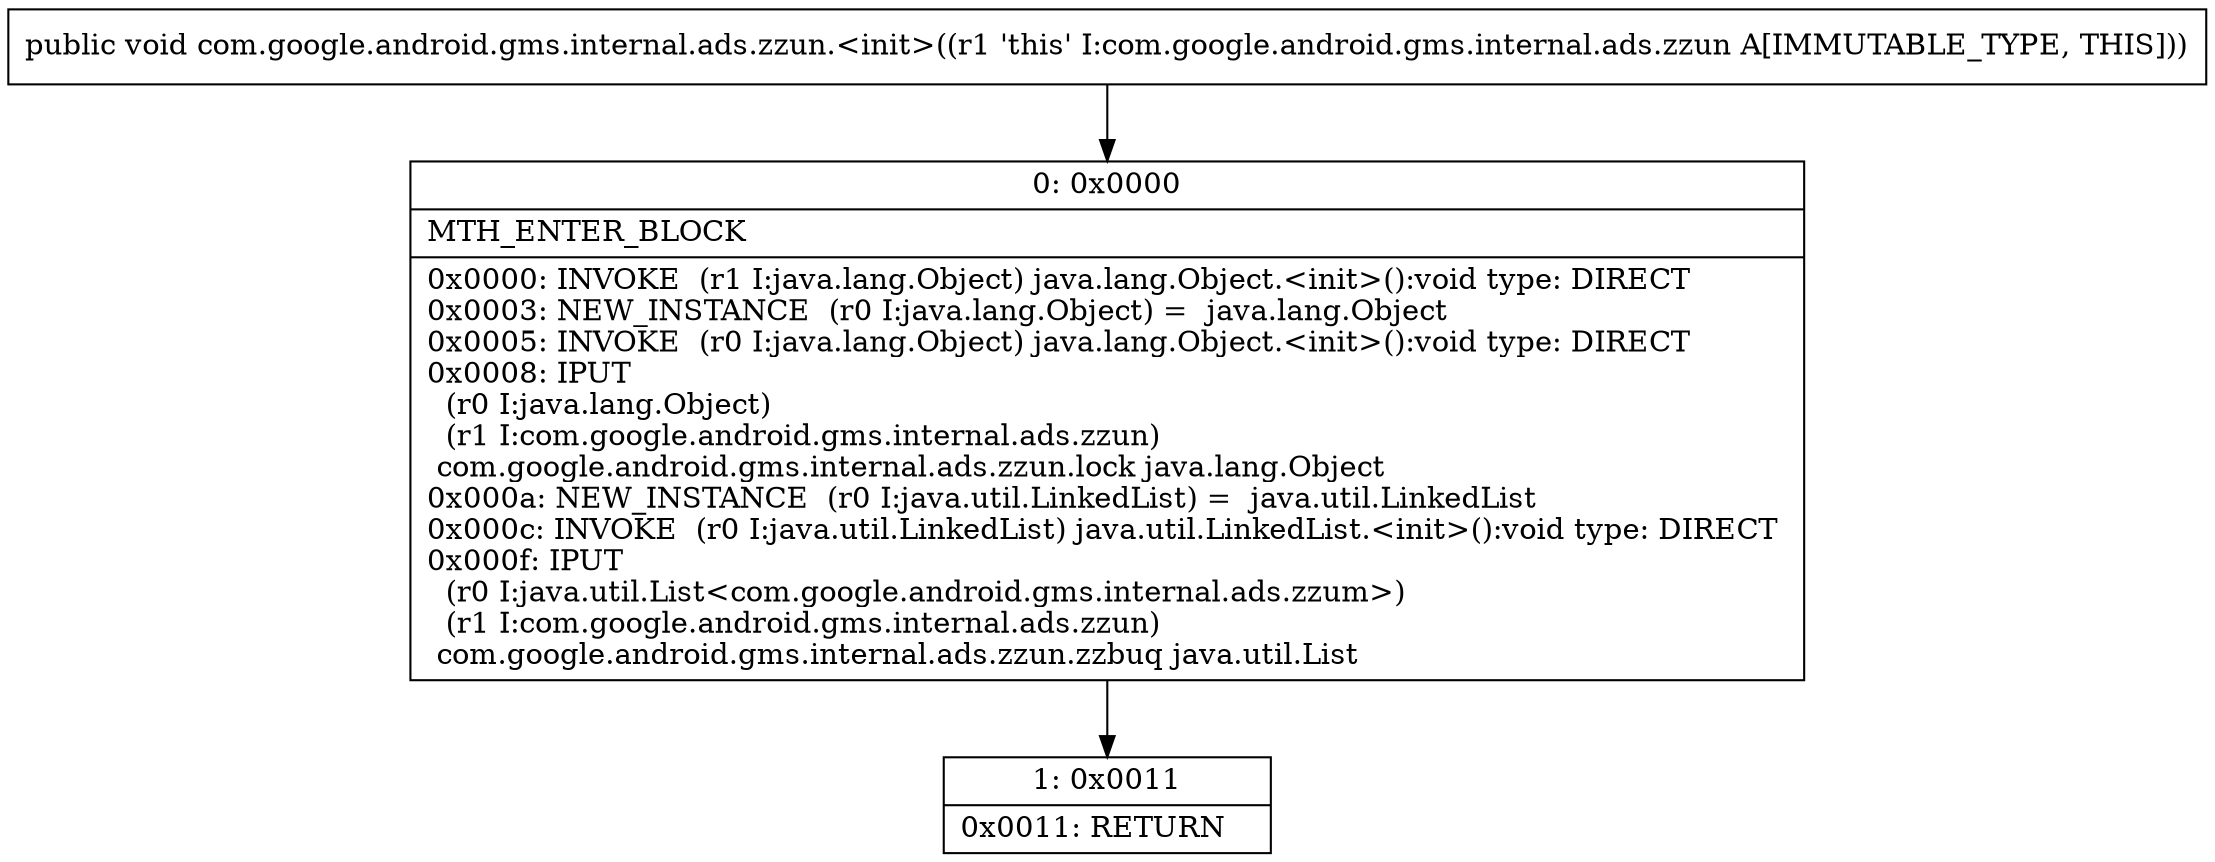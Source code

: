 digraph "CFG forcom.google.android.gms.internal.ads.zzun.\<init\>()V" {
Node_0 [shape=record,label="{0\:\ 0x0000|MTH_ENTER_BLOCK\l|0x0000: INVOKE  (r1 I:java.lang.Object) java.lang.Object.\<init\>():void type: DIRECT \l0x0003: NEW_INSTANCE  (r0 I:java.lang.Object) =  java.lang.Object \l0x0005: INVOKE  (r0 I:java.lang.Object) java.lang.Object.\<init\>():void type: DIRECT \l0x0008: IPUT  \l  (r0 I:java.lang.Object)\l  (r1 I:com.google.android.gms.internal.ads.zzun)\l com.google.android.gms.internal.ads.zzun.lock java.lang.Object \l0x000a: NEW_INSTANCE  (r0 I:java.util.LinkedList) =  java.util.LinkedList \l0x000c: INVOKE  (r0 I:java.util.LinkedList) java.util.LinkedList.\<init\>():void type: DIRECT \l0x000f: IPUT  \l  (r0 I:java.util.List\<com.google.android.gms.internal.ads.zzum\>)\l  (r1 I:com.google.android.gms.internal.ads.zzun)\l com.google.android.gms.internal.ads.zzun.zzbuq java.util.List \l}"];
Node_1 [shape=record,label="{1\:\ 0x0011|0x0011: RETURN   \l}"];
MethodNode[shape=record,label="{public void com.google.android.gms.internal.ads.zzun.\<init\>((r1 'this' I:com.google.android.gms.internal.ads.zzun A[IMMUTABLE_TYPE, THIS])) }"];
MethodNode -> Node_0;
Node_0 -> Node_1;
}


